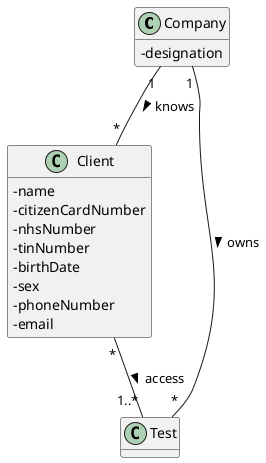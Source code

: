 @startuml
'https://plantuml.com/use-case-diagram
hide methods
skinparam classAttributeIconSize 0

class Company{
-designation
}

class Client {
-name
-citizenCardNumber
-nhsNumber
-tinNumber
-birthDate
-sex
-phoneNumber
-email
}

class Test {


}
Company"1" -- "*"Client :> knows
Client"*" -- "1..*" Test :> access
Company "1" -- "*" Test :> owns
@enduml

